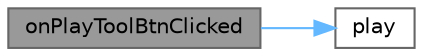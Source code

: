digraph "onPlayToolBtnClicked"
{
 // LATEX_PDF_SIZE
  bgcolor="transparent";
  edge [fontname=Helvetica,fontsize=10,labelfontname=Helvetica,labelfontsize=10];
  node [fontname=Helvetica,fontsize=10,shape=box,height=0.2,width=0.4];
  rankdir="LR";
  Node1 [id="Node000001",label="onPlayToolBtnClicked",height=0.2,width=0.4,color="gray40", fillcolor="grey60", style="filled", fontcolor="black",tooltip="播放按钮点击处理"];
  Node1 -> Node2 [id="edge1_Node000001_Node000002",color="steelblue1",style="solid",tooltip=" "];
  Node2 [id="Node000002",label="play",height=0.2,width=0.4,color="grey40", fillcolor="white", style="filled",URL="$class_music_item_widget.html#a6d58098c6cf63c241ed03bc797256bb1",tooltip="播放信号"];
}
